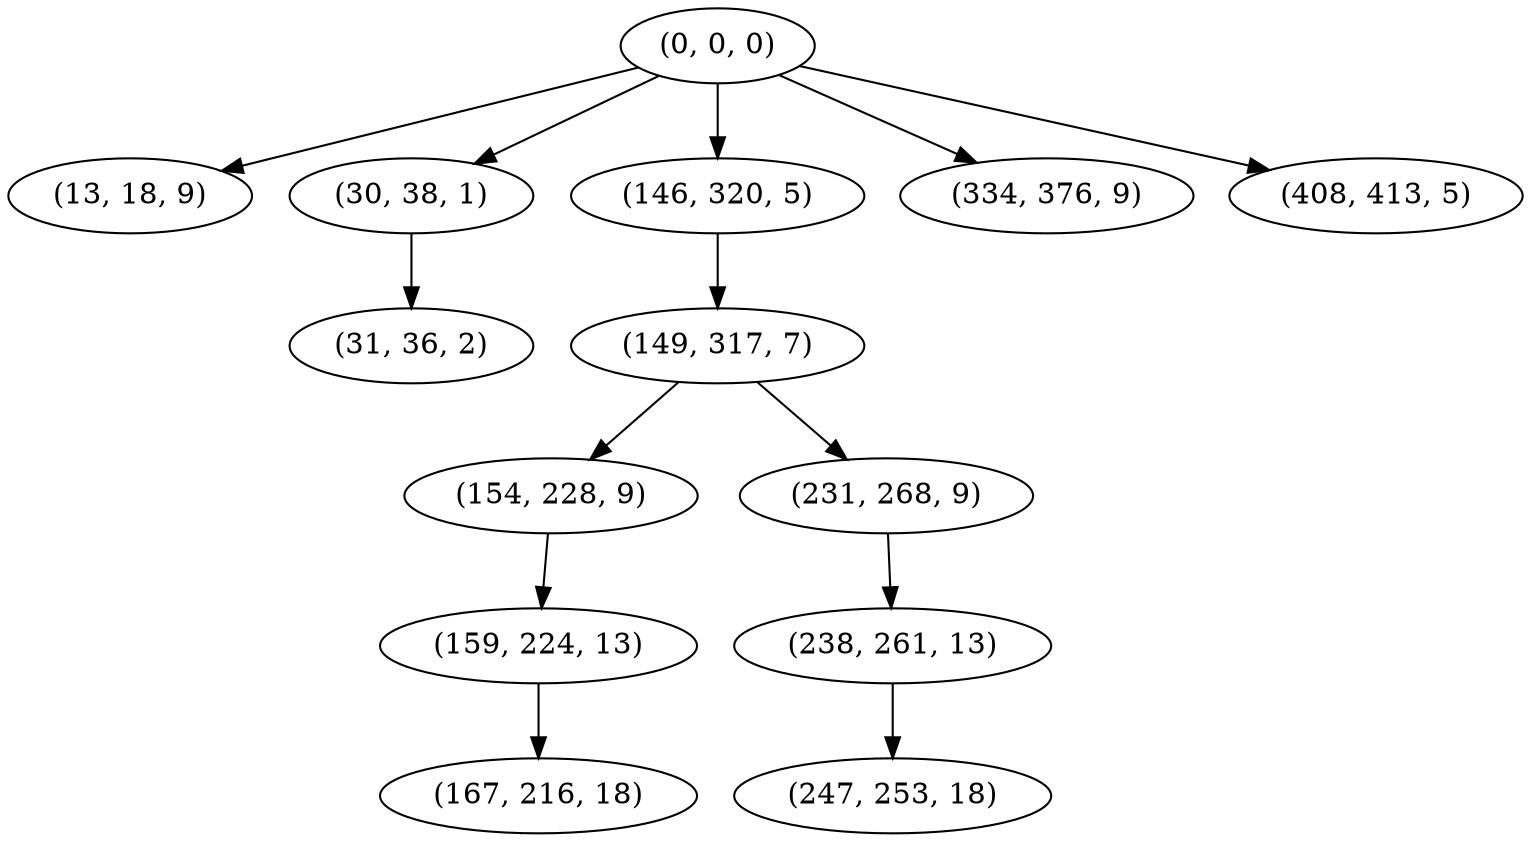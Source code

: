digraph tree {
    "(0, 0, 0)";
    "(13, 18, 9)";
    "(30, 38, 1)";
    "(31, 36, 2)";
    "(146, 320, 5)";
    "(149, 317, 7)";
    "(154, 228, 9)";
    "(159, 224, 13)";
    "(167, 216, 18)";
    "(231, 268, 9)";
    "(238, 261, 13)";
    "(247, 253, 18)";
    "(334, 376, 9)";
    "(408, 413, 5)";
    "(0, 0, 0)" -> "(13, 18, 9)";
    "(0, 0, 0)" -> "(30, 38, 1)";
    "(0, 0, 0)" -> "(146, 320, 5)";
    "(0, 0, 0)" -> "(334, 376, 9)";
    "(0, 0, 0)" -> "(408, 413, 5)";
    "(30, 38, 1)" -> "(31, 36, 2)";
    "(146, 320, 5)" -> "(149, 317, 7)";
    "(149, 317, 7)" -> "(154, 228, 9)";
    "(149, 317, 7)" -> "(231, 268, 9)";
    "(154, 228, 9)" -> "(159, 224, 13)";
    "(159, 224, 13)" -> "(167, 216, 18)";
    "(231, 268, 9)" -> "(238, 261, 13)";
    "(238, 261, 13)" -> "(247, 253, 18)";
}
